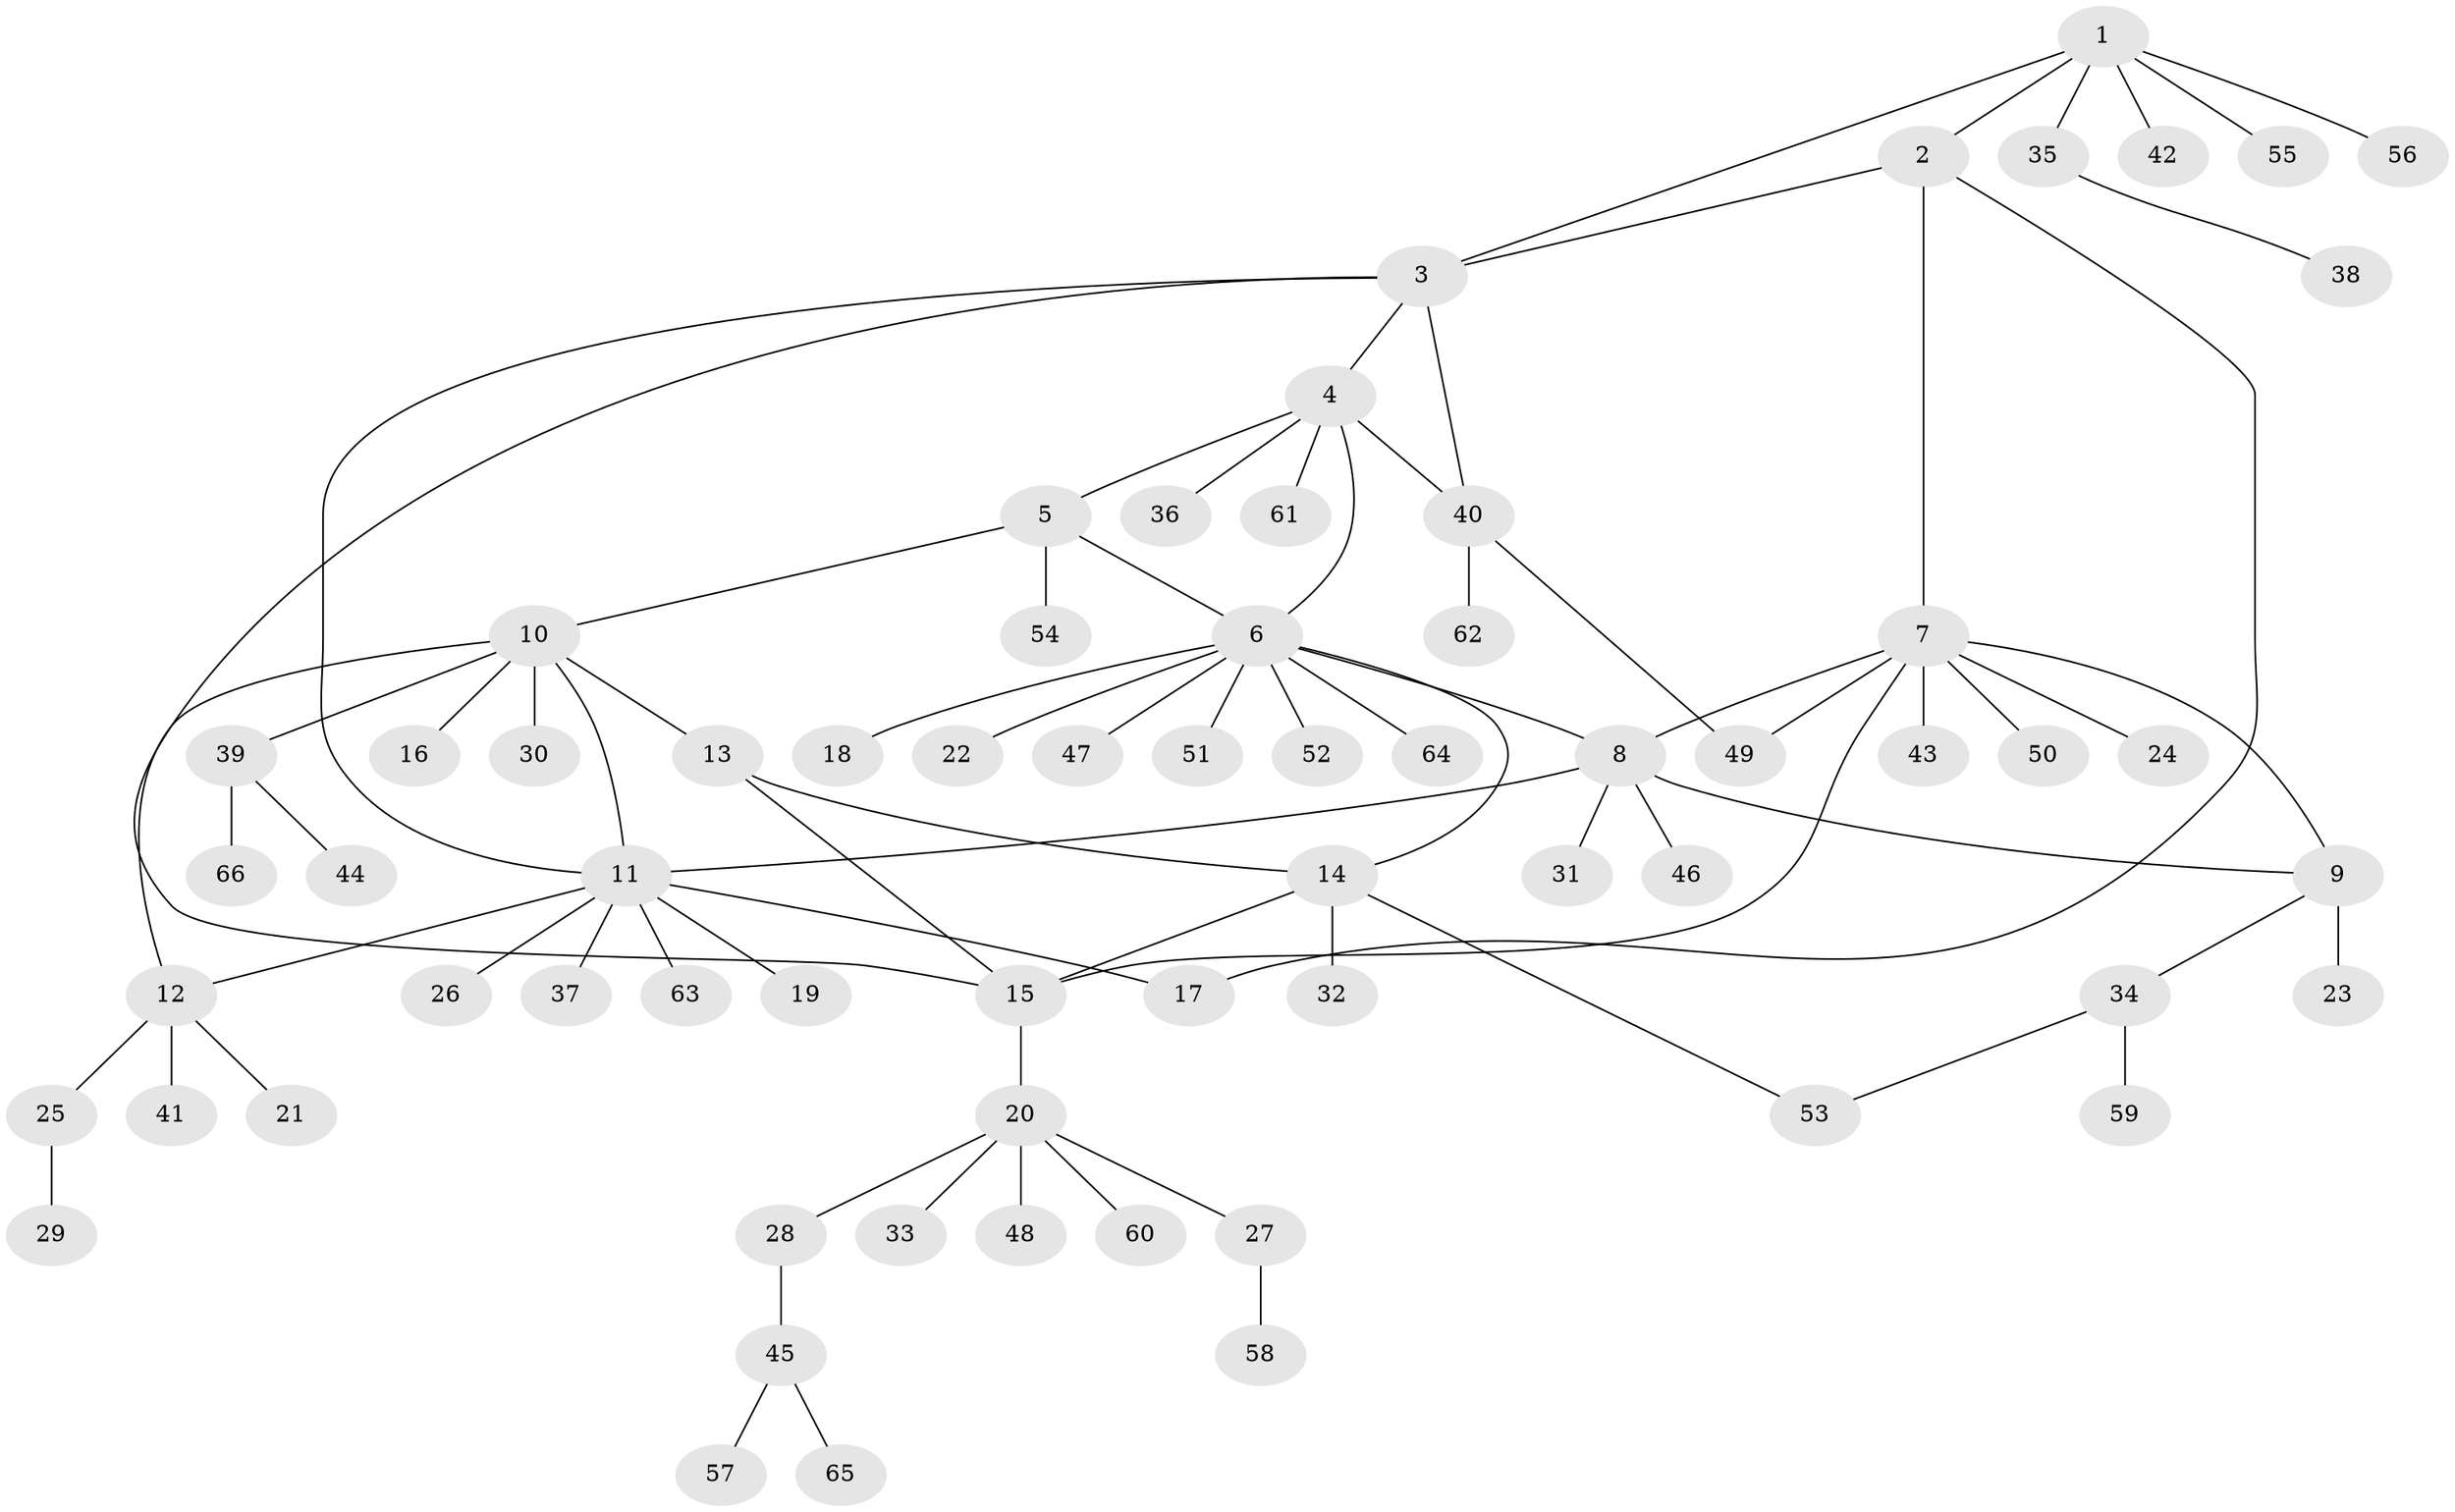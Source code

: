 // Generated by graph-tools (version 1.1) at 2025/54/03/09/25 04:54:33]
// undirected, 66 vertices, 80 edges
graph export_dot {
graph [start="1"]
  node [color=gray90,style=filled];
  1;
  2;
  3;
  4;
  5;
  6;
  7;
  8;
  9;
  10;
  11;
  12;
  13;
  14;
  15;
  16;
  17;
  18;
  19;
  20;
  21;
  22;
  23;
  24;
  25;
  26;
  27;
  28;
  29;
  30;
  31;
  32;
  33;
  34;
  35;
  36;
  37;
  38;
  39;
  40;
  41;
  42;
  43;
  44;
  45;
  46;
  47;
  48;
  49;
  50;
  51;
  52;
  53;
  54;
  55;
  56;
  57;
  58;
  59;
  60;
  61;
  62;
  63;
  64;
  65;
  66;
  1 -- 2;
  1 -- 3;
  1 -- 35;
  1 -- 42;
  1 -- 55;
  1 -- 56;
  2 -- 3;
  2 -- 7;
  2 -- 17;
  3 -- 4;
  3 -- 11;
  3 -- 15;
  3 -- 40;
  4 -- 5;
  4 -- 6;
  4 -- 36;
  4 -- 40;
  4 -- 61;
  5 -- 6;
  5 -- 10;
  5 -- 54;
  6 -- 8;
  6 -- 14;
  6 -- 18;
  6 -- 22;
  6 -- 47;
  6 -- 51;
  6 -- 52;
  6 -- 64;
  7 -- 8;
  7 -- 9;
  7 -- 15;
  7 -- 24;
  7 -- 43;
  7 -- 49;
  7 -- 50;
  8 -- 9;
  8 -- 11;
  8 -- 31;
  8 -- 46;
  9 -- 23;
  9 -- 34;
  10 -- 11;
  10 -- 12;
  10 -- 13;
  10 -- 16;
  10 -- 30;
  10 -- 39;
  11 -- 12;
  11 -- 17;
  11 -- 19;
  11 -- 26;
  11 -- 37;
  11 -- 63;
  12 -- 21;
  12 -- 25;
  12 -- 41;
  13 -- 14;
  13 -- 15;
  14 -- 15;
  14 -- 32;
  14 -- 53;
  15 -- 20;
  20 -- 27;
  20 -- 28;
  20 -- 33;
  20 -- 48;
  20 -- 60;
  25 -- 29;
  27 -- 58;
  28 -- 45;
  34 -- 53;
  34 -- 59;
  35 -- 38;
  39 -- 44;
  39 -- 66;
  40 -- 49;
  40 -- 62;
  45 -- 57;
  45 -- 65;
}
